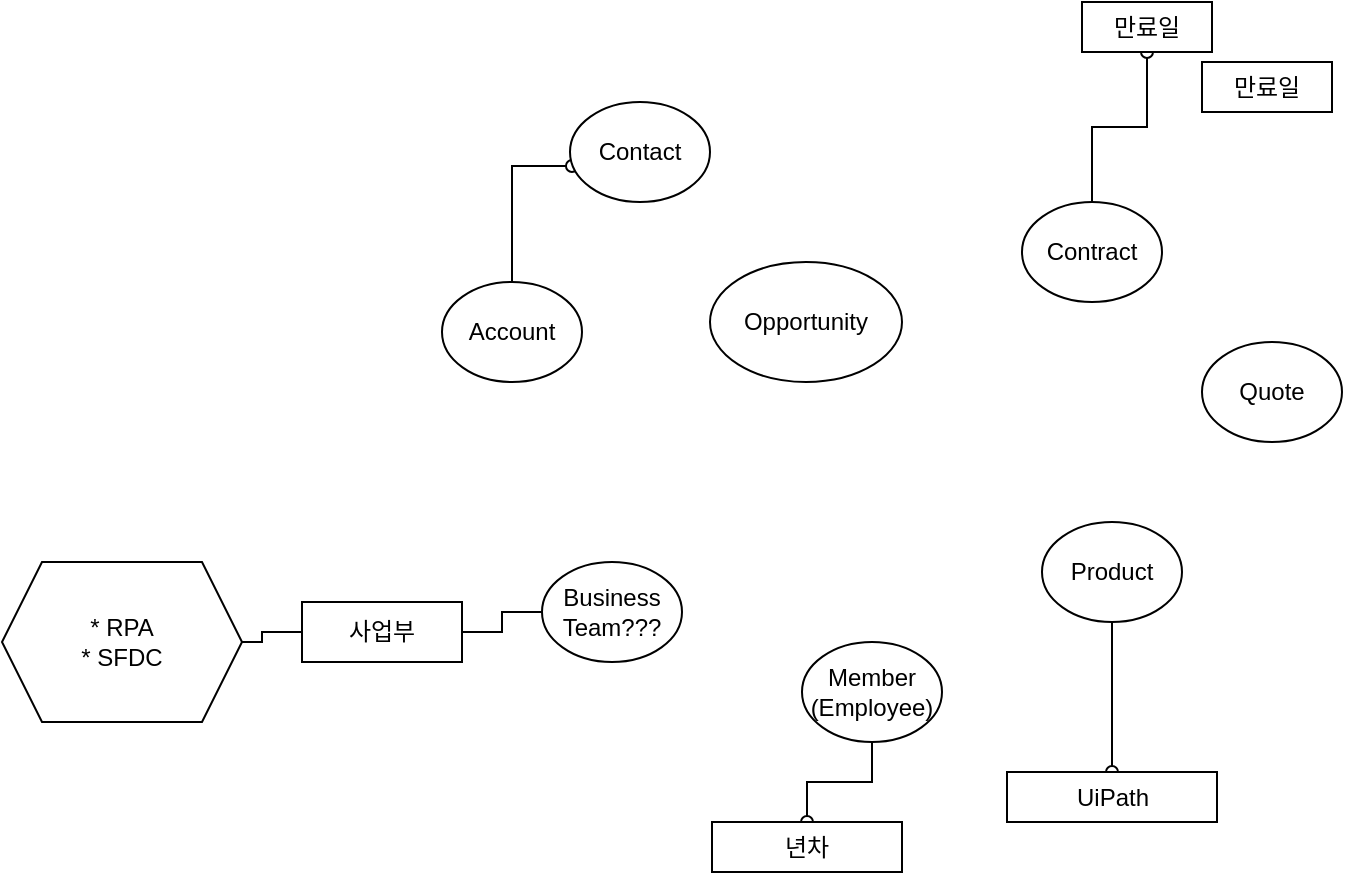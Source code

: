 <mxfile version="16.1.2" type="github" pages="2">
  <diagram id="jnpiEnX5FGQxoKRshCi-" name="Page-1">
    <mxGraphModel dx="1734" dy="498" grid="1" gridSize="10" guides="1" tooltips="1" connect="1" arrows="1" fold="1" page="1" pageScale="1" pageWidth="827" pageHeight="1169" math="0" shadow="0">
      <root>
        <mxCell id="0" />
        <mxCell id="1" parent="0" />
        <mxCell id="w2123aGkDvQEfYlWUZU4-35" style="rounded=0;orthogonalLoop=1;jettySize=auto;html=1;entryX=0.014;entryY=0.64;entryDx=0;entryDy=0;entryPerimeter=0;edgeStyle=orthogonalEdgeStyle;endArrow=oval;endFill=0;" edge="1" parent="1" source="w2123aGkDvQEfYlWUZU4-10" target="w2123aGkDvQEfYlWUZU4-17">
          <mxGeometry relative="1" as="geometry" />
        </mxCell>
        <mxCell id="w2123aGkDvQEfYlWUZU4-10" value="Account" style="ellipse;whiteSpace=wrap;html=1;" vertex="1" parent="1">
          <mxGeometry x="210" y="180" width="70" height="50" as="geometry" />
        </mxCell>
        <mxCell id="w2123aGkDvQEfYlWUZU4-11" value="Opportunity" style="ellipse;whiteSpace=wrap;html=1;" vertex="1" parent="1">
          <mxGeometry x="344" y="170" width="96" height="60" as="geometry" />
        </mxCell>
        <mxCell id="w2123aGkDvQEfYlWUZU4-12" value="Quote" style="ellipse;whiteSpace=wrap;html=1;" vertex="1" parent="1">
          <mxGeometry x="590" y="210" width="70" height="50" as="geometry" />
        </mxCell>
        <mxCell id="HpQWWWyewD7sBp99i7C5-2" value="" style="edgeStyle=orthogonalEdgeStyle;rounded=0;orthogonalLoop=1;jettySize=auto;html=1;endArrow=oval;endFill=0;strokeColor=default;" edge="1" parent="1" source="w2123aGkDvQEfYlWUZU4-13" target="HpQWWWyewD7sBp99i7C5-1">
          <mxGeometry relative="1" as="geometry" />
        </mxCell>
        <mxCell id="w2123aGkDvQEfYlWUZU4-13" value="Contract" style="ellipse;whiteSpace=wrap;html=1;" vertex="1" parent="1">
          <mxGeometry x="500" y="140" width="70" height="50" as="geometry" />
        </mxCell>
        <mxCell id="w2123aGkDvQEfYlWUZU4-14" value="Business&lt;br&gt;Team???" style="ellipse;whiteSpace=wrap;html=1;" vertex="1" parent="1">
          <mxGeometry x="260" y="320" width="70" height="50" as="geometry" />
        </mxCell>
        <mxCell id="w2123aGkDvQEfYlWUZU4-37" value="" style="edgeStyle=orthogonalEdgeStyle;rounded=0;orthogonalLoop=1;jettySize=auto;html=1;endArrow=oval;endFill=0;" edge="1" parent="1" source="w2123aGkDvQEfYlWUZU4-15" target="w2123aGkDvQEfYlWUZU4-36">
          <mxGeometry relative="1" as="geometry" />
        </mxCell>
        <mxCell id="w2123aGkDvQEfYlWUZU4-15" value="Member&lt;br&gt;(Employee)" style="ellipse;whiteSpace=wrap;html=1;" vertex="1" parent="1">
          <mxGeometry x="390" y="360" width="70" height="50" as="geometry" />
        </mxCell>
        <mxCell id="w2123aGkDvQEfYlWUZU4-39" value="" style="edgeStyle=orthogonalEdgeStyle;rounded=0;orthogonalLoop=1;jettySize=auto;html=1;endArrow=oval;endFill=0;" edge="1" parent="1" source="w2123aGkDvQEfYlWUZU4-16" target="w2123aGkDvQEfYlWUZU4-38">
          <mxGeometry relative="1" as="geometry" />
        </mxCell>
        <mxCell id="w2123aGkDvQEfYlWUZU4-16" value="Product" style="ellipse;whiteSpace=wrap;html=1;" vertex="1" parent="1">
          <mxGeometry x="510" y="300" width="70" height="50" as="geometry" />
        </mxCell>
        <mxCell id="w2123aGkDvQEfYlWUZU4-17" value="Contact" style="ellipse;whiteSpace=wrap;html=1;" vertex="1" parent="1">
          <mxGeometry x="274" y="90" width="70" height="50" as="geometry" />
        </mxCell>
        <mxCell id="w2123aGkDvQEfYlWUZU4-20" style="edgeStyle=orthogonalEdgeStyle;rounded=0;orthogonalLoop=1;jettySize=auto;html=1;endArrow=none;endFill=0;" edge="1" parent="1" source="w2123aGkDvQEfYlWUZU4-18" target="w2123aGkDvQEfYlWUZU4-14">
          <mxGeometry relative="1" as="geometry" />
        </mxCell>
        <mxCell id="w2123aGkDvQEfYlWUZU4-33" value="" style="edgeStyle=orthogonalEdgeStyle;rounded=0;orthogonalLoop=1;jettySize=auto;html=1;endArrow=none;endFill=0;" edge="1" parent="1" source="w2123aGkDvQEfYlWUZU4-18" target="w2123aGkDvQEfYlWUZU4-32">
          <mxGeometry relative="1" as="geometry" />
        </mxCell>
        <mxCell id="w2123aGkDvQEfYlWUZU4-18" value="사업부" style="rounded=0;whiteSpace=wrap;html=1;" vertex="1" parent="1">
          <mxGeometry x="140" y="340" width="80" height="30" as="geometry" />
        </mxCell>
        <mxCell id="w2123aGkDvQEfYlWUZU4-32" value="* RPA&lt;br&gt;* SFDC" style="shape=hexagon;perimeter=hexagonPerimeter2;whiteSpace=wrap;html=1;fixedSize=1;rounded=0;" vertex="1" parent="1">
          <mxGeometry x="-10" y="320" width="120" height="80" as="geometry" />
        </mxCell>
        <mxCell id="w2123aGkDvQEfYlWUZU4-36" value="년차" style="whiteSpace=wrap;html=1;" vertex="1" parent="1">
          <mxGeometry x="345" y="450" width="95" height="25" as="geometry" />
        </mxCell>
        <mxCell id="w2123aGkDvQEfYlWUZU4-38" value="UiPath" style="whiteSpace=wrap;html=1;" vertex="1" parent="1">
          <mxGeometry x="492.5" y="425" width="105" height="25" as="geometry" />
        </mxCell>
        <mxCell id="HpQWWWyewD7sBp99i7C5-1" value="만료일" style="whiteSpace=wrap;html=1;" vertex="1" parent="1">
          <mxGeometry x="530" y="40" width="65" height="25" as="geometry" />
        </mxCell>
        <mxCell id="HpQWWWyewD7sBp99i7C5-3" value="만료일" style="whiteSpace=wrap;html=1;" vertex="1" parent="1">
          <mxGeometry x="590" y="70" width="65" height="25" as="geometry" />
        </mxCell>
      </root>
    </mxGraphModel>
  </diagram>
  <diagram id="oyvOVjc0S-DH8tzxGImU" name="Page-2">
    <mxGraphModel dx="907" dy="605" grid="1" gridSize="10" guides="1" tooltips="1" connect="1" arrows="1" fold="1" page="1" pageScale="1" pageWidth="827" pageHeight="1169" math="0" shadow="0">
      <root>
        <mxCell id="vhISGava93NM6MZgpPkW-0" />
        <mxCell id="vhISGava93NM6MZgpPkW-1" parent="vhISGava93NM6MZgpPkW-0" />
      </root>
    </mxGraphModel>
  </diagram>
</mxfile>
